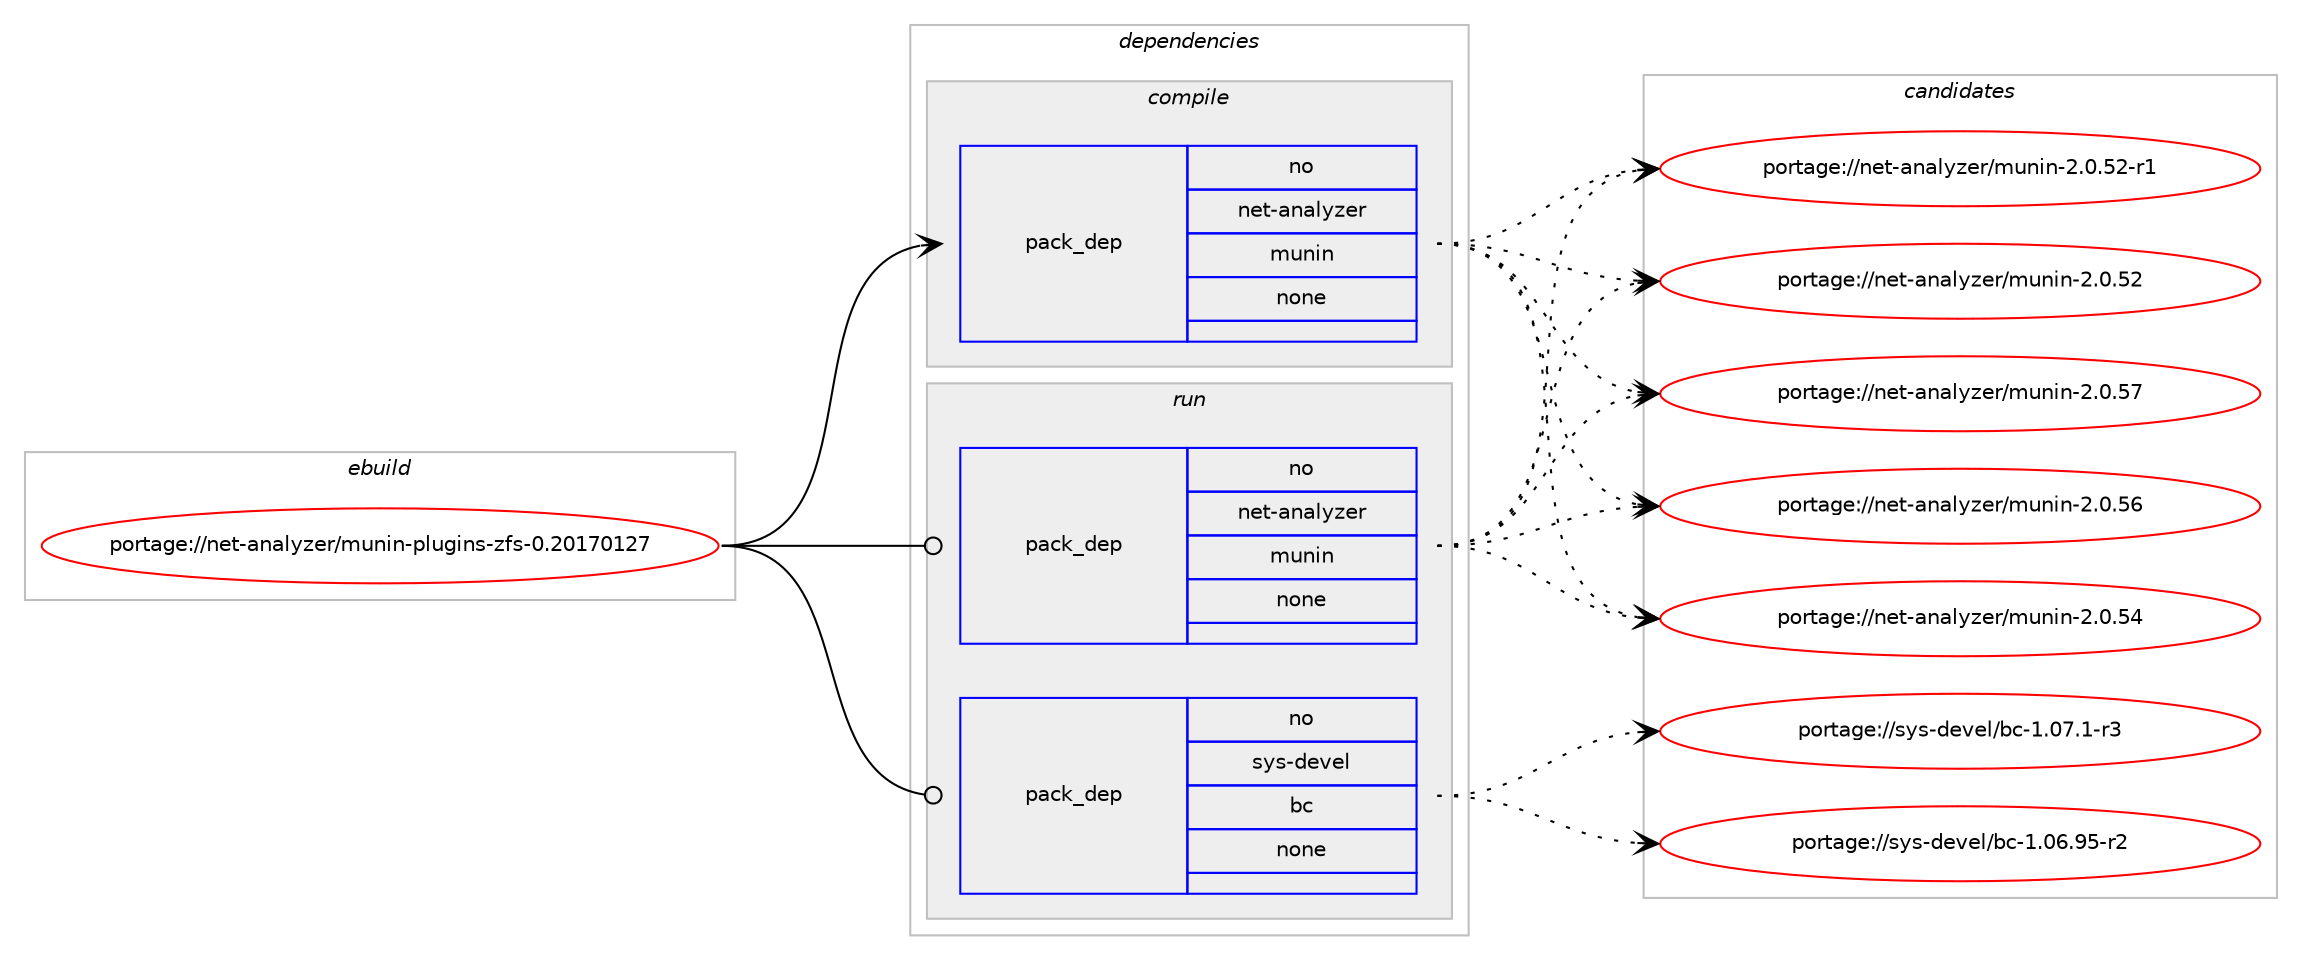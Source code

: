 digraph prolog {

# *************
# Graph options
# *************

newrank=true;
concentrate=true;
compound=true;
graph [rankdir=LR,fontname=Helvetica,fontsize=10,ranksep=1.5];#, ranksep=2.5, nodesep=0.2];
edge  [arrowhead=vee];
node  [fontname=Helvetica,fontsize=10];

# **********
# The ebuild
# **********

subgraph cluster_leftcol {
color=gray;
rank=same;
label=<<i>ebuild</i>>;
id [label="portage://net-analyzer/munin-plugins-zfs-0.20170127", color=red, width=4, href="../net-analyzer/munin-plugins-zfs-0.20170127.svg"];
}

# ****************
# The dependencies
# ****************

subgraph cluster_midcol {
color=gray;
label=<<i>dependencies</i>>;
subgraph cluster_compile {
fillcolor="#eeeeee";
style=filled;
label=<<i>compile</i>>;
subgraph pack21667 {
dependency26824 [label=<<TABLE BORDER="0" CELLBORDER="1" CELLSPACING="0" CELLPADDING="4" WIDTH="220"><TR><TD ROWSPAN="6" CELLPADDING="30">pack_dep</TD></TR><TR><TD WIDTH="110">no</TD></TR><TR><TD>net-analyzer</TD></TR><TR><TD>munin</TD></TR><TR><TD>none</TD></TR><TR><TD></TD></TR></TABLE>>, shape=none, color=blue];
}
id:e -> dependency26824:w [weight=20,style="solid",arrowhead="vee"];
}
subgraph cluster_compileandrun {
fillcolor="#eeeeee";
style=filled;
label=<<i>compile and run</i>>;
}
subgraph cluster_run {
fillcolor="#eeeeee";
style=filled;
label=<<i>run</i>>;
subgraph pack21668 {
dependency26825 [label=<<TABLE BORDER="0" CELLBORDER="1" CELLSPACING="0" CELLPADDING="4" WIDTH="220"><TR><TD ROWSPAN="6" CELLPADDING="30">pack_dep</TD></TR><TR><TD WIDTH="110">no</TD></TR><TR><TD>net-analyzer</TD></TR><TR><TD>munin</TD></TR><TR><TD>none</TD></TR><TR><TD></TD></TR></TABLE>>, shape=none, color=blue];
}
id:e -> dependency26825:w [weight=20,style="solid",arrowhead="odot"];
subgraph pack21669 {
dependency26826 [label=<<TABLE BORDER="0" CELLBORDER="1" CELLSPACING="0" CELLPADDING="4" WIDTH="220"><TR><TD ROWSPAN="6" CELLPADDING="30">pack_dep</TD></TR><TR><TD WIDTH="110">no</TD></TR><TR><TD>sys-devel</TD></TR><TR><TD>bc</TD></TR><TR><TD>none</TD></TR><TR><TD></TD></TR></TABLE>>, shape=none, color=blue];
}
id:e -> dependency26826:w [weight=20,style="solid",arrowhead="odot"];
}
}

# **************
# The candidates
# **************

subgraph cluster_choices {
rank=same;
color=gray;
label=<<i>candidates</i>>;

subgraph choice21667 {
color=black;
nodesep=1;
choice1101011164597110971081211221011144710911711010511045504648465355 [label="portage://net-analyzer/munin-2.0.57", color=red, width=4,href="../net-analyzer/munin-2.0.57.svg"];
choice1101011164597110971081211221011144710911711010511045504648465354 [label="portage://net-analyzer/munin-2.0.56", color=red, width=4,href="../net-analyzer/munin-2.0.56.svg"];
choice1101011164597110971081211221011144710911711010511045504648465352 [label="portage://net-analyzer/munin-2.0.54", color=red, width=4,href="../net-analyzer/munin-2.0.54.svg"];
choice11010111645971109710812112210111447109117110105110455046484653504511449 [label="portage://net-analyzer/munin-2.0.52-r1", color=red, width=4,href="../net-analyzer/munin-2.0.52-r1.svg"];
choice1101011164597110971081211221011144710911711010511045504648465350 [label="portage://net-analyzer/munin-2.0.52", color=red, width=4,href="../net-analyzer/munin-2.0.52.svg"];
dependency26824:e -> choice1101011164597110971081211221011144710911711010511045504648465355:w [style=dotted,weight="100"];
dependency26824:e -> choice1101011164597110971081211221011144710911711010511045504648465354:w [style=dotted,weight="100"];
dependency26824:e -> choice1101011164597110971081211221011144710911711010511045504648465352:w [style=dotted,weight="100"];
dependency26824:e -> choice11010111645971109710812112210111447109117110105110455046484653504511449:w [style=dotted,weight="100"];
dependency26824:e -> choice1101011164597110971081211221011144710911711010511045504648465350:w [style=dotted,weight="100"];
}
subgraph choice21668 {
color=black;
nodesep=1;
choice1101011164597110971081211221011144710911711010511045504648465355 [label="portage://net-analyzer/munin-2.0.57", color=red, width=4,href="../net-analyzer/munin-2.0.57.svg"];
choice1101011164597110971081211221011144710911711010511045504648465354 [label="portage://net-analyzer/munin-2.0.56", color=red, width=4,href="../net-analyzer/munin-2.0.56.svg"];
choice1101011164597110971081211221011144710911711010511045504648465352 [label="portage://net-analyzer/munin-2.0.54", color=red, width=4,href="../net-analyzer/munin-2.0.54.svg"];
choice11010111645971109710812112210111447109117110105110455046484653504511449 [label="portage://net-analyzer/munin-2.0.52-r1", color=red, width=4,href="../net-analyzer/munin-2.0.52-r1.svg"];
choice1101011164597110971081211221011144710911711010511045504648465350 [label="portage://net-analyzer/munin-2.0.52", color=red, width=4,href="../net-analyzer/munin-2.0.52.svg"];
dependency26825:e -> choice1101011164597110971081211221011144710911711010511045504648465355:w [style=dotted,weight="100"];
dependency26825:e -> choice1101011164597110971081211221011144710911711010511045504648465354:w [style=dotted,weight="100"];
dependency26825:e -> choice1101011164597110971081211221011144710911711010511045504648465352:w [style=dotted,weight="100"];
dependency26825:e -> choice11010111645971109710812112210111447109117110105110455046484653504511449:w [style=dotted,weight="100"];
dependency26825:e -> choice1101011164597110971081211221011144710911711010511045504648465350:w [style=dotted,weight="100"];
}
subgraph choice21669 {
color=black;
nodesep=1;
choice11512111545100101118101108479899454946485546494511451 [label="portage://sys-devel/bc-1.07.1-r3", color=red, width=4,href="../sys-devel/bc-1.07.1-r3.svg"];
choice1151211154510010111810110847989945494648544657534511450 [label="portage://sys-devel/bc-1.06.95-r2", color=red, width=4,href="../sys-devel/bc-1.06.95-r2.svg"];
dependency26826:e -> choice11512111545100101118101108479899454946485546494511451:w [style=dotted,weight="100"];
dependency26826:e -> choice1151211154510010111810110847989945494648544657534511450:w [style=dotted,weight="100"];
}
}

}
